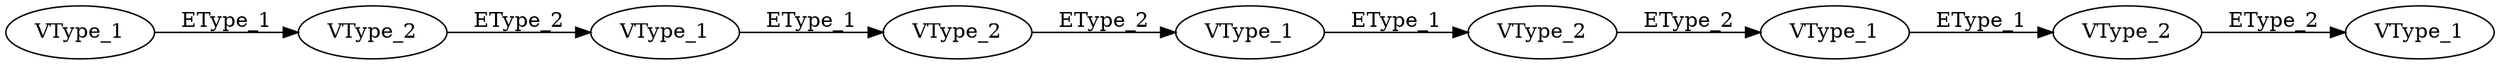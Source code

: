 digraph N2_M2_k8_view0 {
 rankdir="LR";
 1 [label="VType_1"];
 2 [label="VType_2"];
 3 [label="VType_1"];
 4 [label="VType_2"];
 5 [label="VType_1"];
 6 [label="VType_2"];
 7 [label="VType_1"];
 8 [label="VType_2"];
 9 [label="VType_1"];

 1 -> 2 [label="EType_1"];
 2 -> 3 [label="EType_2"];
 3 -> 4 [label="EType_1"];
 4 -> 5 [label="EType_2"];
 5 -> 6 [label="EType_1"];
 6 -> 7 [label="EType_2"];
 7 -> 8 [label="EType_1"];
 8 -> 9 [label="EType_2"];
}
